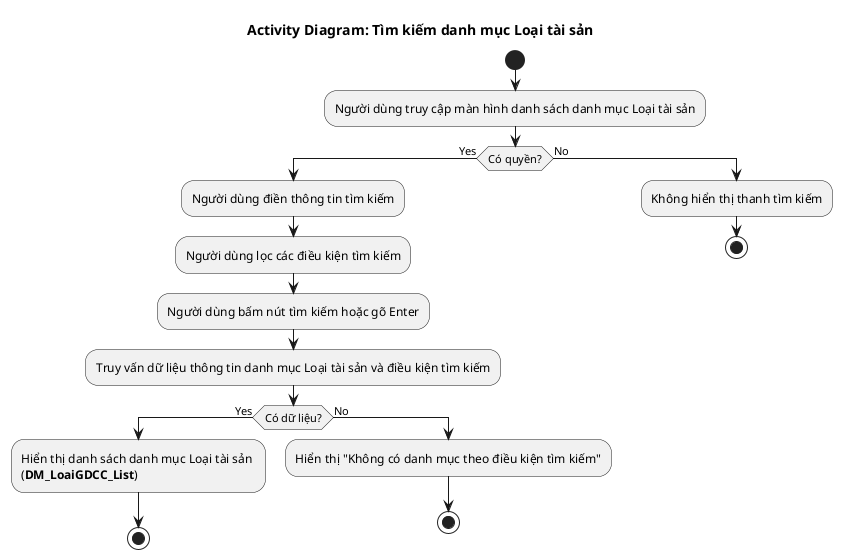 @startuml DM_Loaitaisan_Search
!pragma layout smetana
title Activity Diagram: Tìm kiếm danh mục Loại tài sản

start
:Người dùng truy cập màn hình danh sách danh mục Loại tài sản;
if (Có quyền?) then (Yes)
  :Người dùng điền thông tin tìm kiếm;
  :Người dùng lọc các điều kiện tìm kiếm;
  :Người dùng bấm nút tìm kiếm hoặc gõ Enter;
  :Truy vấn dữ liệu thông tin danh mục Loại tài sản và điều kiện tìm kiếm;
  if (Có dữ liệu?) then (Yes)
    :Hiển thị danh sách danh mục Loại tài sản \n(**DM_LoaiGDCC_List**);
    stop
  else (No)
    :Hiển thị "Không có danh mục theo điều kiện tìm kiếm";
    stop
  endif
else (No)
  :Không hiển thị thanh tìm kiếm;
  stop
endif
@enduml